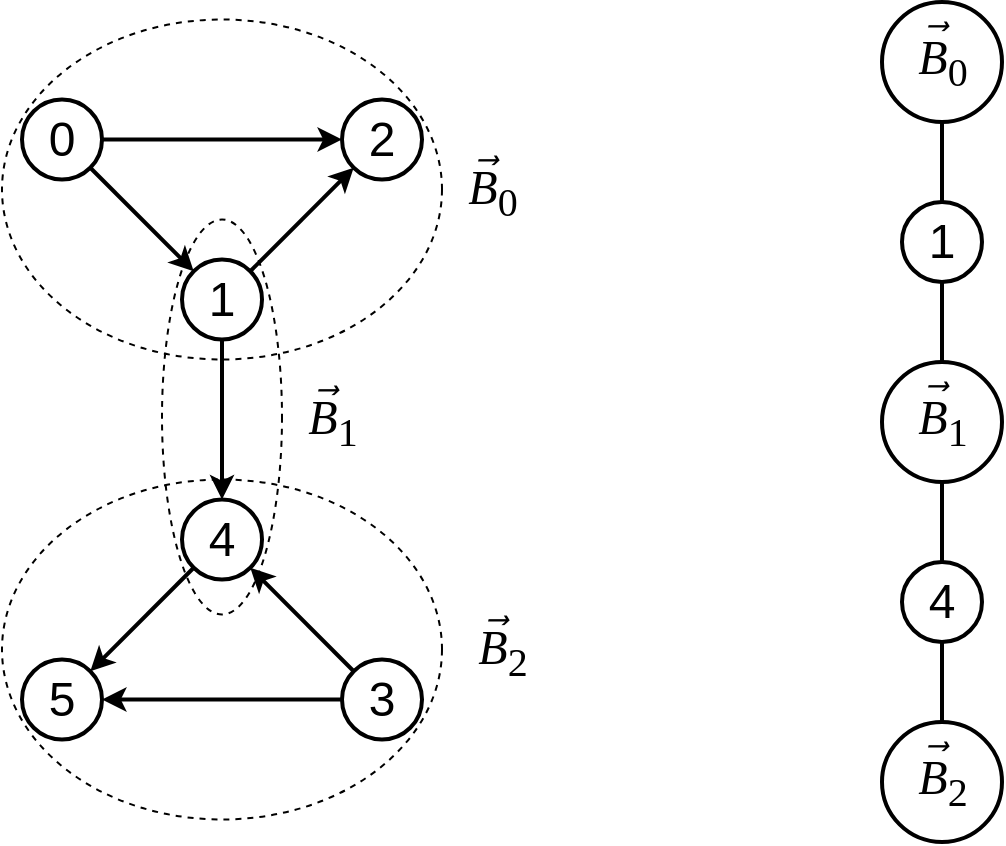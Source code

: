 <mxfile version="24.7.17">
  <diagram name="Page-1" id="zdLS6XzUSG3x8lp1yBCd">
    <mxGraphModel dx="1434" dy="841" grid="1" gridSize="10" guides="1" tooltips="1" connect="1" arrows="1" fold="1" page="1" pageScale="1" pageWidth="850" pageHeight="1100" background="none" math="0" shadow="0">
      <root>
        <mxCell id="0" />
        <mxCell id="1" parent="0" />
        <mxCell id="_PjYLiZ7u1xAUvMMXe8_-1" value="&lt;font face=&quot;Helvetica&quot; style=&quot;font-size: 24px;&quot;&gt;4&lt;/font&gt;" style="ellipse;whiteSpace=wrap;html=1;aspect=fixed;strokeWidth=2;" parent="1" vertex="1">
          <mxGeometry x="265" y="288.75" width="40" height="40" as="geometry" />
        </mxCell>
        <mxCell id="_PjYLiZ7u1xAUvMMXe8_-2" value="&lt;font face=&quot;Helvetica&quot; style=&quot;font-size: 24px;&quot;&gt;3&lt;/font&gt;" style="ellipse;whiteSpace=wrap;html=1;aspect=fixed;strokeWidth=2;" parent="1" vertex="1">
          <mxGeometry x="345" y="368.75" width="40" height="40" as="geometry" />
        </mxCell>
        <mxCell id="_PjYLiZ7u1xAUvMMXe8_-3" value="&lt;span style=&quot;font-size: 24px;&quot;&gt;5&lt;/span&gt;" style="ellipse;whiteSpace=wrap;html=1;aspect=fixed;strokeWidth=2;" parent="1" vertex="1">
          <mxGeometry x="185" y="368.75" width="40" height="40" as="geometry" />
        </mxCell>
        <mxCell id="_PjYLiZ7u1xAUvMMXe8_-4" value="&lt;font face=&quot;Helvetica&quot; style=&quot;font-size: 24px;&quot;&gt;1&lt;/font&gt;" style="ellipse;whiteSpace=wrap;html=1;aspect=fixed;strokeWidth=2;" parent="1" vertex="1">
          <mxGeometry x="265" y="168.75" width="40" height="40" as="geometry" />
        </mxCell>
        <mxCell id="_PjYLiZ7u1xAUvMMXe8_-5" value="&lt;font face=&quot;Helvetica&quot; style=&quot;font-size: 24px;&quot;&gt;0&lt;/font&gt;" style="ellipse;whiteSpace=wrap;html=1;aspect=fixed;strokeWidth=2;" parent="1" vertex="1">
          <mxGeometry x="185" y="88.75" width="40" height="40" as="geometry" />
        </mxCell>
        <mxCell id="_PjYLiZ7u1xAUvMMXe8_-6" value="&lt;font face=&quot;Helvetica&quot; style=&quot;font-size: 24px;&quot;&gt;2&lt;/font&gt;" style="ellipse;whiteSpace=wrap;html=1;aspect=fixed;strokeWidth=2;" parent="1" vertex="1">
          <mxGeometry x="345" y="88.75" width="40" height="40" as="geometry" />
        </mxCell>
        <mxCell id="_PjYLiZ7u1xAUvMMXe8_-12" value="" style="endArrow=classic;html=1;rounded=0;exitX=0;exitY=0;exitDx=0;exitDy=0;entryX=1;entryY=1;entryDx=0;entryDy=0;strokeWidth=2;" parent="1" source="_PjYLiZ7u1xAUvMMXe8_-2" target="_PjYLiZ7u1xAUvMMXe8_-1" edge="1">
          <mxGeometry width="50" height="50" relative="1" as="geometry">
            <mxPoint x="545" y="508.75" as="sourcePoint" />
            <mxPoint x="595" y="458.75" as="targetPoint" />
          </mxGeometry>
        </mxCell>
        <mxCell id="_PjYLiZ7u1xAUvMMXe8_-14" value="" style="endArrow=classic;html=1;rounded=0;exitX=0;exitY=0.5;exitDx=0;exitDy=0;entryX=1;entryY=0.5;entryDx=0;entryDy=0;strokeWidth=2;" parent="1" source="_PjYLiZ7u1xAUvMMXe8_-2" target="_PjYLiZ7u1xAUvMMXe8_-3" edge="1">
          <mxGeometry width="50" height="50" relative="1" as="geometry">
            <mxPoint x="545" y="508.75" as="sourcePoint" />
            <mxPoint x="595" y="458.75" as="targetPoint" />
          </mxGeometry>
        </mxCell>
        <mxCell id="_PjYLiZ7u1xAUvMMXe8_-15" value="" style="endArrow=classic;html=1;rounded=0;exitX=0;exitY=1;exitDx=0;exitDy=0;entryX=1;entryY=0;entryDx=0;entryDy=0;strokeWidth=2;" parent="1" source="_PjYLiZ7u1xAUvMMXe8_-1" target="_PjYLiZ7u1xAUvMMXe8_-3" edge="1">
          <mxGeometry width="50" height="50" relative="1" as="geometry">
            <mxPoint x="361" y="384.75" as="sourcePoint" />
            <mxPoint x="309" y="332.75" as="targetPoint" />
          </mxGeometry>
        </mxCell>
        <mxCell id="_PjYLiZ7u1xAUvMMXe8_-18" value="" style="endArrow=classic;html=1;rounded=0;exitX=0.5;exitY=1;exitDx=0;exitDy=0;strokeWidth=2;entryX=0.5;entryY=0;entryDx=0;entryDy=0;" parent="1" source="_PjYLiZ7u1xAUvMMXe8_-4" target="_PjYLiZ7u1xAUvMMXe8_-1" edge="1">
          <mxGeometry width="50" height="50" relative="1" as="geometry">
            <mxPoint x="189" y="304.75" as="sourcePoint" />
            <mxPoint x="285" y="288.75" as="targetPoint" />
          </mxGeometry>
        </mxCell>
        <mxCell id="_PjYLiZ7u1xAUvMMXe8_-19" value="" style="endArrow=classic;html=1;rounded=0;strokeWidth=2;entryX=0;entryY=0;entryDx=0;entryDy=0;exitX=1;exitY=1;exitDx=0;exitDy=0;" parent="1" source="_PjYLiZ7u1xAUvMMXe8_-5" target="_PjYLiZ7u1xAUvMMXe8_-4" edge="1">
          <mxGeometry width="50" height="50" relative="1" as="geometry">
            <mxPoint x="195" y="168.75" as="sourcePoint" />
            <mxPoint x="205" y="174.75" as="targetPoint" />
          </mxGeometry>
        </mxCell>
        <mxCell id="_PjYLiZ7u1xAUvMMXe8_-20" value="" style="endArrow=classic;html=1;rounded=0;strokeWidth=2;entryX=0;entryY=1;entryDx=0;entryDy=0;exitX=1;exitY=0;exitDx=0;exitDy=0;" parent="1" source="_PjYLiZ7u1xAUvMMXe8_-4" target="_PjYLiZ7u1xAUvMMXe8_-6" edge="1">
          <mxGeometry width="50" height="50" relative="1" as="geometry">
            <mxPoint x="355" y="168.75" as="sourcePoint" />
            <mxPoint x="281" y="184.75" as="targetPoint" />
          </mxGeometry>
        </mxCell>
        <mxCell id="SQ0-s9kljDMQRxsfRWVH-1" value="" style="endArrow=classic;html=1;rounded=0;strokeWidth=2;entryX=0;entryY=0.5;entryDx=0;entryDy=0;exitX=1;exitY=0.5;exitDx=0;exitDy=0;" parent="1" source="_PjYLiZ7u1xAUvMMXe8_-5" target="_PjYLiZ7u1xAUvMMXe8_-6" edge="1">
          <mxGeometry width="50" height="50" relative="1" as="geometry">
            <mxPoint x="265" y="68.75" as="sourcePoint" />
            <mxPoint x="315" y="198.75" as="targetPoint" />
          </mxGeometry>
        </mxCell>
        <mxCell id="SQ0-s9kljDMQRxsfRWVH-2" value="" style="ellipse;whiteSpace=wrap;html=1;fillColor=none;dashed=1;" parent="1" vertex="1">
          <mxGeometry x="175" y="278.75" width="220" height="170" as="geometry" />
        </mxCell>
        <mxCell id="SQ0-s9kljDMQRxsfRWVH-14" value="" style="ellipse;whiteSpace=wrap;html=1;fillColor=none;dashed=1;" parent="1" vertex="1">
          <mxGeometry x="175" y="48.75" width="220" height="170" as="geometry" />
        </mxCell>
        <mxCell id="SQ0-s9kljDMQRxsfRWVH-17" value="" style="ellipse;whiteSpace=wrap;html=1;fillColor=none;dashed=1;" parent="1" vertex="1">
          <mxGeometry x="255" y="148.75" width="60" height="197.5" as="geometry" />
        </mxCell>
        <mxCell id="SQ0-s9kljDMQRxsfRWVH-22" value="" style="ellipse;whiteSpace=wrap;html=1;aspect=fixed;strokeWidth=2;fontSize=15;" parent="1" vertex="1">
          <mxGeometry x="615" y="40" width="60" height="60" as="geometry" />
        </mxCell>
        <mxCell id="SQ0-s9kljDMQRxsfRWVH-23" value="&lt;font face=&quot;Helvetica&quot; style=&quot;font-size: 24px;&quot;&gt;1&lt;/font&gt;" style="ellipse;whiteSpace=wrap;html=1;aspect=fixed;strokeWidth=2;" parent="1" vertex="1">
          <mxGeometry x="625" y="140" width="40" height="40" as="geometry" />
        </mxCell>
        <mxCell id="SQ0-s9kljDMQRxsfRWVH-24" value="&lt;span style=&quot;font-size: 24px;&quot;&gt;&lt;span style=&quot;font-style: italic;&quot;&gt;B&lt;/span&gt;&lt;span style=&quot;&quot;&gt;&lt;sub style=&quot;&quot;&gt;0&lt;/sub&gt;&lt;/span&gt;&lt;/span&gt;" style="text;html=1;align=center;verticalAlign=middle;resizable=0;points=[];autosize=1;strokeColor=none;fillColor=none;strokeWidth=1;fontFamily=Times New Roman;fontStyle=0" parent="1" vertex="1">
          <mxGeometry x="620" y="45" width="50" height="50" as="geometry" />
        </mxCell>
        <mxCell id="SQ0-s9kljDMQRxsfRWVH-25" value="&lt;var style=&quot;font-size: 24px;&quot; class=&quot;vector&quot;&gt;&lt;span style=&quot;font-size: 24px;&quot;&gt;&lt;font style=&quot;font-size: 24px;&quot;&gt;⃗&lt;/font&gt;&lt;/span&gt;&lt;/var&gt;" style="text;html=1;align=center;verticalAlign=middle;resizable=0;points=[];autosize=1;strokeColor=none;fillColor=none;fontFamily=Times New Roman;fontSize=24;" parent="1" vertex="1">
          <mxGeometry x="635" y="40" width="20" height="40" as="geometry" />
        </mxCell>
        <mxCell id="SQ0-s9kljDMQRxsfRWVH-26" value="" style="endArrow=none;html=1;rounded=0;entryX=0.5;entryY=1;entryDx=0;entryDy=0;exitX=0.5;exitY=0;exitDx=0;exitDy=0;fontSize=11;strokeWidth=2;" parent="1" source="SQ0-s9kljDMQRxsfRWVH-23" target="SQ0-s9kljDMQRxsfRWVH-22" edge="1">
          <mxGeometry width="50" height="50" relative="1" as="geometry">
            <mxPoint x="625" y="260" as="sourcePoint" />
            <mxPoint x="675" y="210" as="targetPoint" />
          </mxGeometry>
        </mxCell>
        <mxCell id="SQ0-s9kljDMQRxsfRWVH-27" value="" style="ellipse;whiteSpace=wrap;html=1;aspect=fixed;strokeWidth=2;fontSize=15;" parent="1" vertex="1">
          <mxGeometry x="615" y="220" width="60" height="60" as="geometry" />
        </mxCell>
        <mxCell id="SQ0-s9kljDMQRxsfRWVH-28" value="&lt;span style=&quot;font-size: 24px;&quot;&gt;&lt;span style=&quot;font-style: italic;&quot;&gt;B&lt;/span&gt;&lt;span style=&quot;&quot;&gt;&lt;sub style=&quot;&quot;&gt;1&lt;/sub&gt;&lt;/span&gt;&lt;/span&gt;" style="text;html=1;align=center;verticalAlign=middle;resizable=0;points=[];autosize=1;strokeColor=none;fillColor=none;strokeWidth=1;fontFamily=Times New Roman;fontStyle=0" parent="1" vertex="1">
          <mxGeometry x="620" y="225" width="50" height="50" as="geometry" />
        </mxCell>
        <mxCell id="SQ0-s9kljDMQRxsfRWVH-29" value="&lt;var style=&quot;font-size: 24px;&quot; class=&quot;vector&quot;&gt;&lt;span style=&quot;font-size: 24px;&quot;&gt;&lt;font style=&quot;font-size: 24px;&quot;&gt;⃗&lt;/font&gt;&lt;/span&gt;&lt;/var&gt;" style="text;html=1;align=center;verticalAlign=middle;resizable=0;points=[];autosize=1;strokeColor=none;fillColor=none;fontFamily=Times New Roman;fontSize=24;" parent="1" vertex="1">
          <mxGeometry x="635" y="220" width="20" height="40" as="geometry" />
        </mxCell>
        <mxCell id="SQ0-s9kljDMQRxsfRWVH-30" value="" style="endArrow=none;html=1;rounded=0;entryX=0.5;entryY=0;entryDx=0;entryDy=0;exitX=0.5;exitY=1;exitDx=0;exitDy=0;fontSize=11;strokeWidth=2;" parent="1" source="SQ0-s9kljDMQRxsfRWVH-23" target="SQ0-s9kljDMQRxsfRWVH-27" edge="1">
          <mxGeometry width="50" height="50" relative="1" as="geometry">
            <mxPoint x="655" y="150" as="sourcePoint" />
            <mxPoint x="655" y="110" as="targetPoint" />
          </mxGeometry>
        </mxCell>
        <mxCell id="SQ0-s9kljDMQRxsfRWVH-31" value="&lt;font face=&quot;Helvetica&quot; style=&quot;font-size: 24px;&quot;&gt;4&lt;/font&gt;" style="ellipse;whiteSpace=wrap;html=1;aspect=fixed;strokeWidth=2;" parent="1" vertex="1">
          <mxGeometry x="625" y="320" width="40" height="40" as="geometry" />
        </mxCell>
        <mxCell id="SQ0-s9kljDMQRxsfRWVH-32" value="" style="endArrow=none;html=1;rounded=0;entryX=0.5;entryY=1;entryDx=0;entryDy=0;exitX=0.5;exitY=0;exitDx=0;exitDy=0;fontSize=11;strokeWidth=2;" parent="1" source="SQ0-s9kljDMQRxsfRWVH-31" target="SQ0-s9kljDMQRxsfRWVH-27" edge="1">
          <mxGeometry width="50" height="50" relative="1" as="geometry">
            <mxPoint x="625" y="440" as="sourcePoint" />
            <mxPoint x="645" y="280" as="targetPoint" />
          </mxGeometry>
        </mxCell>
        <mxCell id="SQ0-s9kljDMQRxsfRWVH-33" value="" style="ellipse;whiteSpace=wrap;html=1;aspect=fixed;strokeWidth=2;fontSize=15;" parent="1" vertex="1">
          <mxGeometry x="615" y="400" width="60" height="60" as="geometry" />
        </mxCell>
        <mxCell id="SQ0-s9kljDMQRxsfRWVH-34" value="&lt;span style=&quot;font-size: 24px;&quot;&gt;&lt;span style=&quot;font-style: italic;&quot;&gt;B&lt;/span&gt;&lt;span style=&quot;&quot;&gt;&lt;sub style=&quot;&quot;&gt;2&lt;/sub&gt;&lt;/span&gt;&lt;/span&gt;" style="text;html=1;align=center;verticalAlign=middle;resizable=0;points=[];autosize=1;strokeColor=none;fillColor=none;strokeWidth=1;fontFamily=Times New Roman;fontStyle=0" parent="1" vertex="1">
          <mxGeometry x="620" y="405" width="50" height="50" as="geometry" />
        </mxCell>
        <mxCell id="SQ0-s9kljDMQRxsfRWVH-35" value="&lt;var style=&quot;font-size: 24px;&quot; class=&quot;vector&quot;&gt;&lt;span style=&quot;font-size: 24px;&quot;&gt;&lt;font style=&quot;font-size: 24px;&quot;&gt;⃗&lt;/font&gt;&lt;/span&gt;&lt;/var&gt;" style="text;html=1;align=center;verticalAlign=middle;resizable=0;points=[];autosize=1;strokeColor=none;fillColor=none;fontFamily=Times New Roman;fontSize=24;" parent="1" vertex="1">
          <mxGeometry x="635" y="400" width="20" height="40" as="geometry" />
        </mxCell>
        <mxCell id="SQ0-s9kljDMQRxsfRWVH-36" value="" style="endArrow=none;html=1;rounded=0;entryX=0.5;entryY=0;entryDx=0;entryDy=0;exitX=0.5;exitY=1;exitDx=0;exitDy=0;fontSize=11;strokeWidth=2;" parent="1" source="SQ0-s9kljDMQRxsfRWVH-31" target="SQ0-s9kljDMQRxsfRWVH-33" edge="1">
          <mxGeometry width="50" height="50" relative="1" as="geometry">
            <mxPoint x="655" y="330" as="sourcePoint" />
            <mxPoint x="655" y="290" as="targetPoint" />
          </mxGeometry>
        </mxCell>
        <mxCell id="ki2IfvqVQBa2T8Jl6dSp-2" value="&lt;span style=&quot;font-size: 24px; font-style: italic;&quot;&gt;B&lt;/span&gt;&lt;sub style=&quot;&quot;&gt;&lt;font style=&quot;font-size: 20px;&quot;&gt;0&lt;/font&gt;&lt;/sub&gt;" style="text;html=1;align=center;verticalAlign=middle;resizable=0;points=[];autosize=1;strokeColor=none;fillColor=none;strokeWidth=1;fontFamily=Times New Roman;fontStyle=0;fontSize=24;" vertex="1" parent="1">
          <mxGeometry x="395" y="110.25" width="50" height="50" as="geometry" />
        </mxCell>
        <mxCell id="ki2IfvqVQBa2T8Jl6dSp-3" value="&lt;var class=&quot;vector&quot;&gt;&lt;span&gt;&lt;font style=&quot;font-size: 24px;&quot;&gt;⃗&lt;/font&gt;&lt;/span&gt;&lt;/var&gt;" style="text;html=1;align=center;verticalAlign=middle;resizable=0;points=[];autosize=1;strokeColor=none;fillColor=none;fontFamily=Times New Roman;" vertex="1" parent="1">
          <mxGeometry x="410" y="107.25" width="20" height="40" as="geometry" />
        </mxCell>
        <mxCell id="ki2IfvqVQBa2T8Jl6dSp-4" value="&lt;span style=&quot;font-size: 24px; font-style: italic;&quot;&gt;B&lt;/span&gt;&lt;sub style=&quot;&quot;&gt;&lt;font style=&quot;font-size: 20px;&quot;&gt;1&lt;/font&gt;&lt;/sub&gt;" style="text;html=1;align=center;verticalAlign=middle;resizable=0;points=[];autosize=1;strokeColor=none;fillColor=none;strokeWidth=1;fontFamily=Times New Roman;fontStyle=0;fontSize=24;" vertex="1" parent="1">
          <mxGeometry x="315" y="225" width="50" height="50" as="geometry" />
        </mxCell>
        <mxCell id="ki2IfvqVQBa2T8Jl6dSp-5" value="&lt;var class=&quot;vector&quot;&gt;&lt;span&gt;&lt;font style=&quot;font-size: 24px;&quot;&gt;⃗&lt;/font&gt;&lt;/span&gt;&lt;/var&gt;" style="text;html=1;align=center;verticalAlign=middle;resizable=0;points=[];autosize=1;strokeColor=none;fillColor=none;fontFamily=Times New Roman;" vertex="1" parent="1">
          <mxGeometry x="330" y="222" width="20" height="40" as="geometry" />
        </mxCell>
        <mxCell id="ki2IfvqVQBa2T8Jl6dSp-6" value="&lt;span style=&quot;font-size: 24px; font-style: italic;&quot;&gt;B&lt;/span&gt;&lt;sub style=&quot;&quot;&gt;&lt;font style=&quot;font-size: 20px;&quot;&gt;2&lt;/font&gt;&lt;/sub&gt;" style="text;html=1;align=center;verticalAlign=middle;resizable=0;points=[];autosize=1;strokeColor=none;fillColor=none;strokeWidth=1;fontFamily=Times New Roman;fontStyle=0;fontSize=24;" vertex="1" parent="1">
          <mxGeometry x="400" y="340.25" width="50" height="50" as="geometry" />
        </mxCell>
        <mxCell id="ki2IfvqVQBa2T8Jl6dSp-7" value="&lt;var class=&quot;vector&quot;&gt;&lt;span&gt;&lt;font style=&quot;font-size: 24px;&quot;&gt;⃗&lt;/font&gt;&lt;/span&gt;&lt;/var&gt;" style="text;html=1;align=center;verticalAlign=middle;resizable=0;points=[];autosize=1;strokeColor=none;fillColor=none;fontFamily=Times New Roman;" vertex="1" parent="1">
          <mxGeometry x="415" y="337.25" width="20" height="40" as="geometry" />
        </mxCell>
      </root>
    </mxGraphModel>
  </diagram>
</mxfile>

